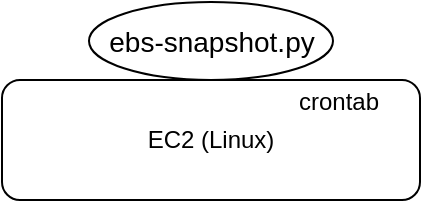 <mxfile version="14.9.3" type="device"><diagram id="1l0EokKbJO8Ijp4D7BZF" name="Page-1"><mxGraphModel dx="946" dy="589" grid="0" gridSize="10" guides="1" tooltips="1" connect="1" arrows="1" fold="1" page="0" pageScale="1" pageWidth="827" pageHeight="1169" math="0" shadow="0"><root><mxCell id="0"/><mxCell id="1" parent="0"/><mxCell id="x8MBNNIXlOf9w839ywjr-1" value="EC2 (Linux)" style="rounded=1;whiteSpace=wrap;html=1;" vertex="1" parent="1"><mxGeometry x="272" y="211" width="209" height="60" as="geometry"/></mxCell><mxCell id="x8MBNNIXlOf9w839ywjr-2" value="&lt;font style=&quot;font-size: 14px&quot;&gt;ebs-snapshot.py&lt;/font&gt;" style="ellipse;whiteSpace=wrap;html=1;" vertex="1" parent="1"><mxGeometry x="315.5" y="172" width="122" height="39" as="geometry"/></mxCell><mxCell id="x8MBNNIXlOf9w839ywjr-3" value="crontab" style="text;html=1;align=center;verticalAlign=middle;resizable=0;points=[];autosize=1;strokeColor=none;" vertex="1" parent="1"><mxGeometry x="415" y="213" width="50" height="18" as="geometry"/></mxCell></root></mxGraphModel></diagram></mxfile>